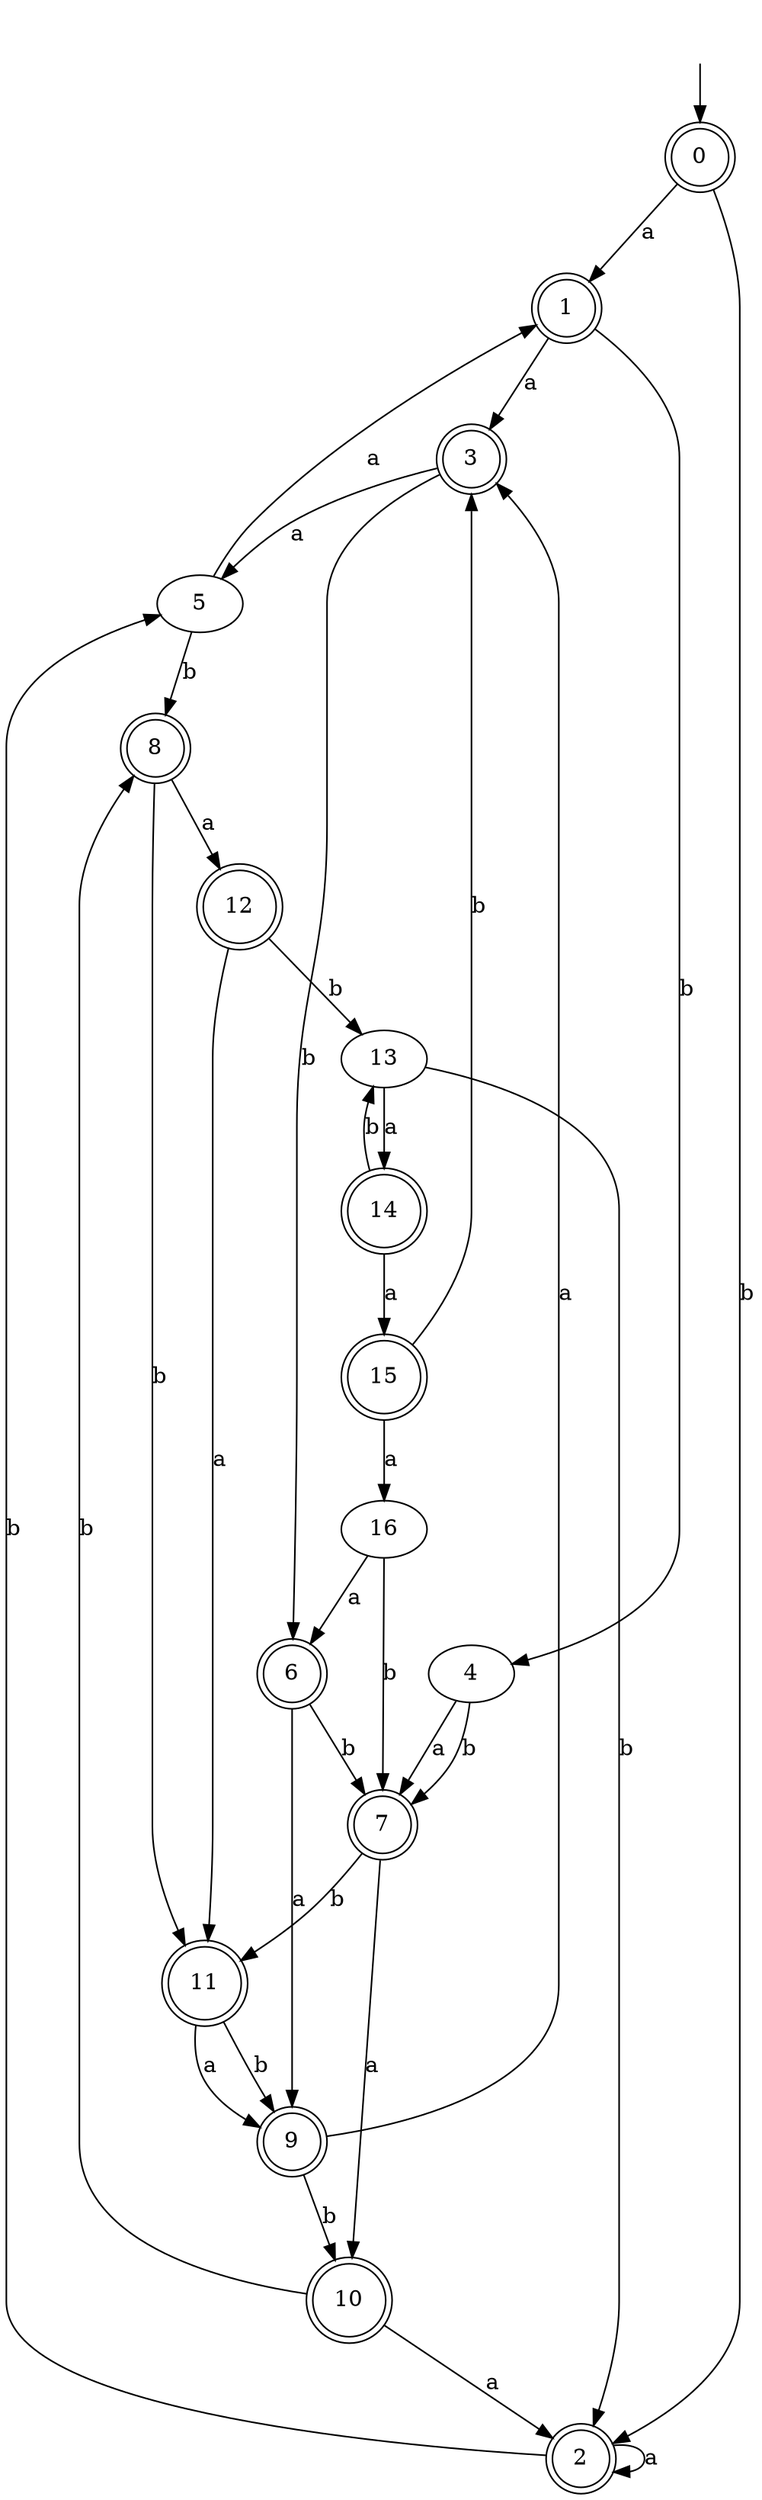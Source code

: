 digraph RandomDFA {
  __start0 [label="", shape=none];
  __start0 -> 0 [label=""];
  0 [shape=circle] [shape=doublecircle]
  0 -> 1 [label="a"]
  0 -> 2 [label="b"]
  1 [shape=doublecircle]
  1 -> 3 [label="a"]
  1 -> 4 [label="b"]
  2 [shape=doublecircle]
  2 -> 2 [label="a"]
  2 -> 5 [label="b"]
  3 [shape=doublecircle]
  3 -> 5 [label="a"]
  3 -> 6 [label="b"]
  4
  4 -> 7 [label="a"]
  4 -> 7 [label="b"]
  5
  5 -> 1 [label="a"]
  5 -> 8 [label="b"]
  6 [shape=doublecircle]
  6 -> 9 [label="a"]
  6 -> 7 [label="b"]
  7 [shape=doublecircle]
  7 -> 10 [label="a"]
  7 -> 11 [label="b"]
  8 [shape=doublecircle]
  8 -> 12 [label="a"]
  8 -> 11 [label="b"]
  9 [shape=doublecircle]
  9 -> 3 [label="a"]
  9 -> 10 [label="b"]
  10 [shape=doublecircle]
  10 -> 2 [label="a"]
  10 -> 8 [label="b"]
  11 [shape=doublecircle]
  11 -> 9 [label="a"]
  11 -> 9 [label="b"]
  12 [shape=doublecircle]
  12 -> 11 [label="a"]
  12 -> 13 [label="b"]
  13
  13 -> 14 [label="a"]
  13 -> 2 [label="b"]
  14 [shape=doublecircle]
  14 -> 15 [label="a"]
  14 -> 13 [label="b"]
  15 [shape=doublecircle]
  15 -> 16 [label="a"]
  15 -> 3 [label="b"]
  16
  16 -> 6 [label="a"]
  16 -> 7 [label="b"]
}
